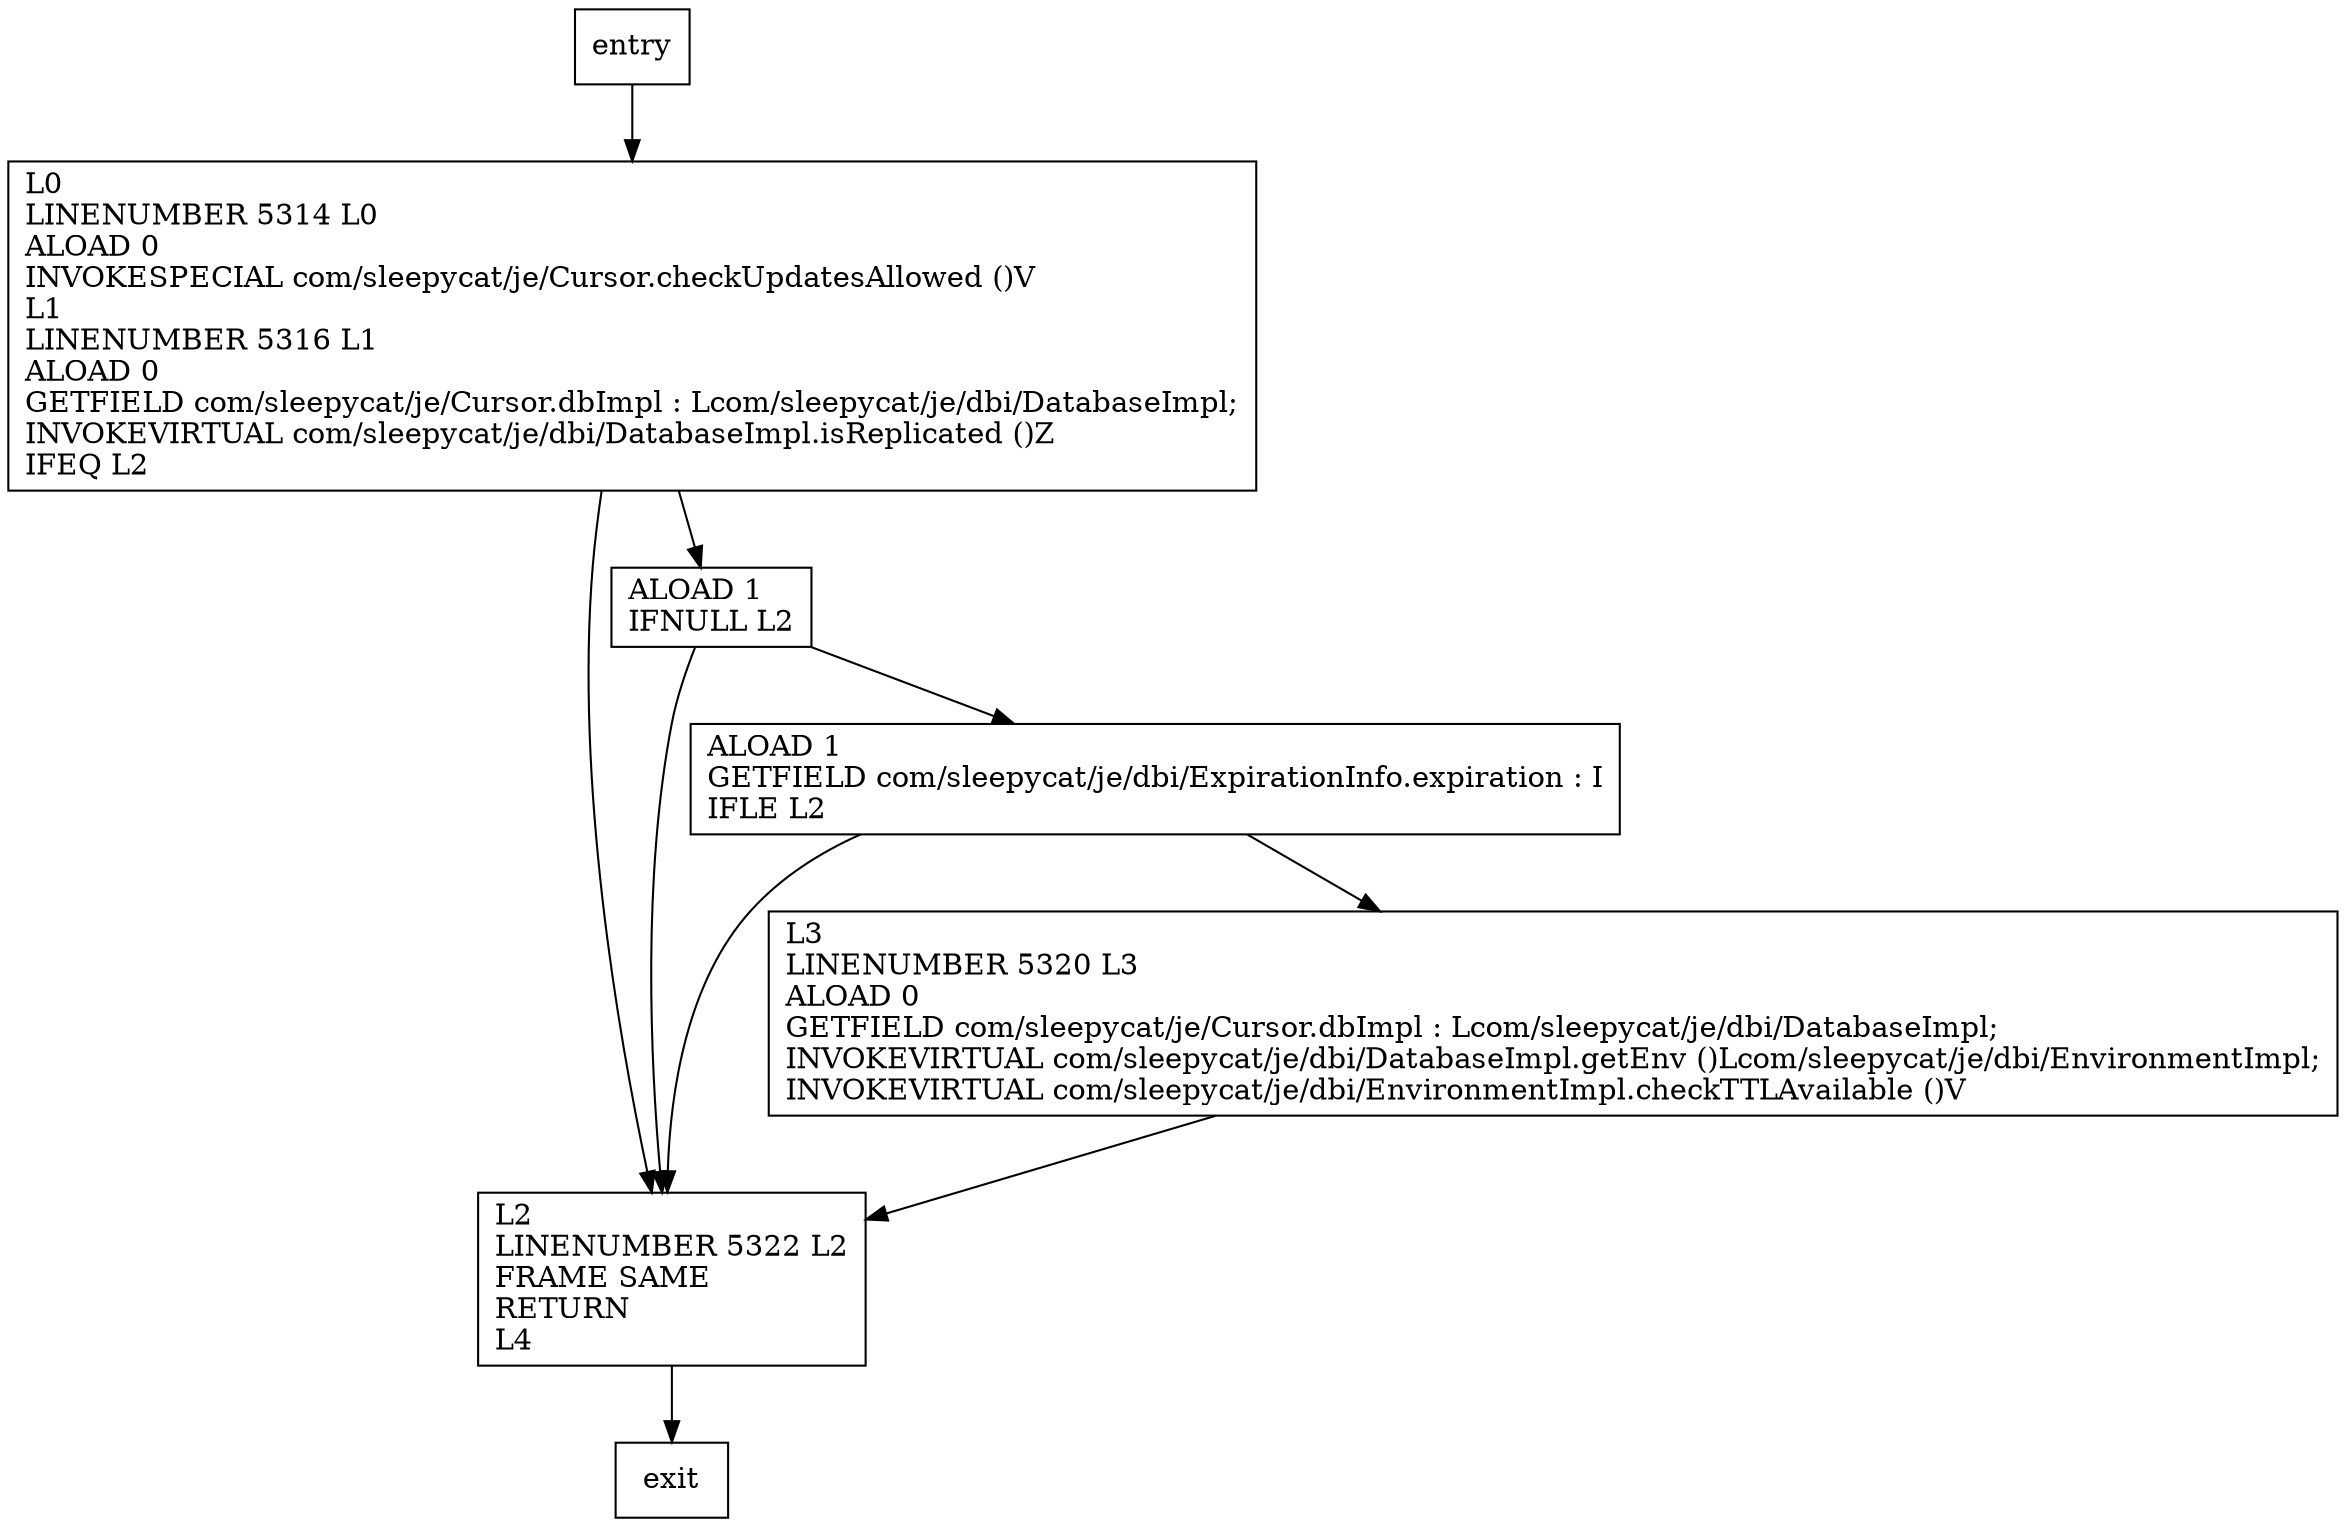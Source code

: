 digraph checkUpdatesAllowed {
node [shape=record];
1746350482 [label="L0\lLINENUMBER 5314 L0\lALOAD 0\lINVOKESPECIAL com/sleepycat/je/Cursor.checkUpdatesAllowed ()V\lL1\lLINENUMBER 5316 L1\lALOAD 0\lGETFIELD com/sleepycat/je/Cursor.dbImpl : Lcom/sleepycat/je/dbi/DatabaseImpl;\lINVOKEVIRTUAL com/sleepycat/je/dbi/DatabaseImpl.isReplicated ()Z\lIFEQ L2\l"];
2073524540 [label="L2\lLINENUMBER 5322 L2\lFRAME SAME\lRETURN\lL4\l"];
2083501428 [label="L3\lLINENUMBER 5320 L3\lALOAD 0\lGETFIELD com/sleepycat/je/Cursor.dbImpl : Lcom/sleepycat/je/dbi/DatabaseImpl;\lINVOKEVIRTUAL com/sleepycat/je/dbi/DatabaseImpl.getEnv ()Lcom/sleepycat/je/dbi/EnvironmentImpl;\lINVOKEVIRTUAL com/sleepycat/je/dbi/EnvironmentImpl.checkTTLAvailable ()V\l"];
770018043 [label="ALOAD 1\lGETFIELD com/sleepycat/je/dbi/ExpirationInfo.expiration : I\lIFLE L2\l"];
756966249 [label="ALOAD 1\lIFNULL L2\l"];
entry;
exit;
1746350482 -> 2073524540
1746350482 -> 756966249
entry -> 1746350482
2073524540 -> exit
2083501428 -> 2073524540
770018043 -> 2073524540
770018043 -> 2083501428
756966249 -> 2073524540
756966249 -> 770018043
}
